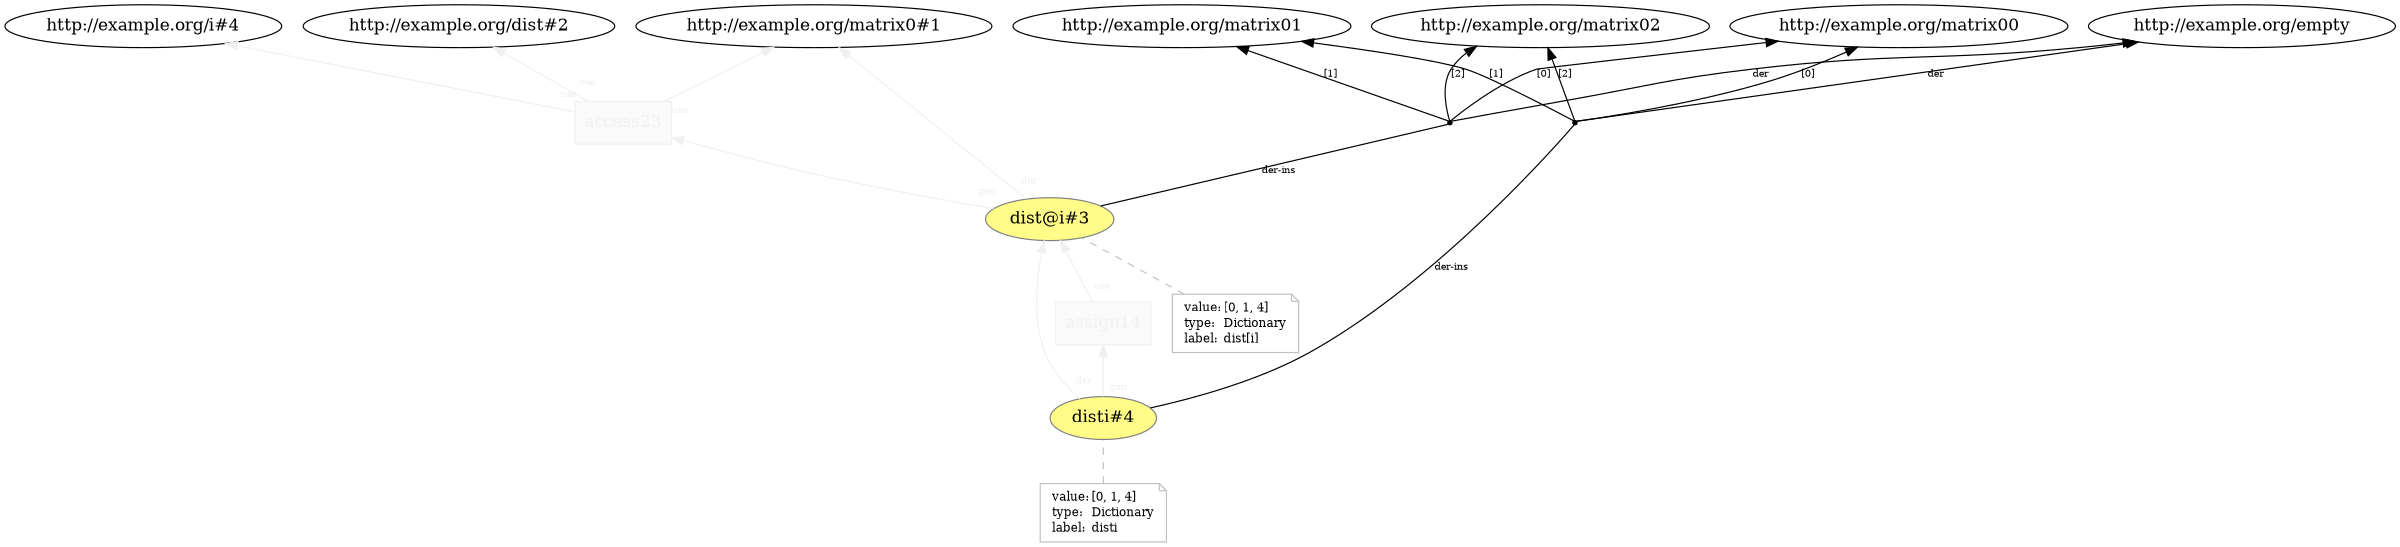 digraph "PROV" { size="16,12"; rankdir="BT";
"http://example.org/dist@i#3" [fillcolor="#FFFC87",color="#808080",style="filled",label="dist@i#3",URL="http://example.org/dist@i#3"]
"-attrs0" [color="gray",shape="note",fontsize="10",fontcolor="black",label=<<TABLE cellpadding="0" border="0">
	<TR>
	    <TD align="left">value:</TD>
	    <TD align="left">[0, 1, 4]</TD>
	</TR>
	<TR>
	    <TD align="left">type:</TD>
	    <TD align="left">Dictionary</TD>
	</TR>
	<TR>
	    <TD align="left">label:</TD>
	    <TD align="left">dist[i]</TD>
	</TR>
</TABLE>>]
"-attrs0" -> "http://example.org/dist@i#3" [color="gray",style="dashed",arrowhead="none"]
"bn0" [shape="point",label=""]
"http://example.org/dist@i#3" -> "bn0" [fontsize="8",distance="1.5",angle="60.0",rotation="20",label="der-ins",arrowhead="none"]
"bn0" -> "http://example.org/empty" [fontsize="8",distance="1.5",angle="60.0",rotation="20",label="der"]
"bn0" -> "http://example.org/matrix00" [fontsize="8",distance="1.5",angle="60.0",rotation="20",label="[0]"]
"bn0" -> "http://example.org/matrix01" [fontsize="8",distance="1.5",angle="60.0",rotation="20",label="[1]"]
"bn0" -> "http://example.org/matrix02" [fontsize="8",distance="1.5",angle="60.0",rotation="20",label="[2]"]
"http://example.org/access23" [fillcolor="#FAFAFA",color="#F0F0F0",shape="polygon",sides="4",style="filled",fontcolor="#F0F0F0",label="access23",URL="http://example.org/access23"]
"http://example.org/dist@i#3" -> "http://example.org/matrix0#1" [labelfontsize="8",labeldistance="1.5",labelangle="60.0",rotation="20",taillabel="der",fontcolor="#F0F0F0",color="#F0F0F0"]
"http://example.org/access23" -> "http://example.org/dist#2" [labelfontsize="8",labeldistance="1.5",labelangle="60.0",rotation="20",taillabel="use",fontcolor="#F0F0F0",color="#F0F0F0"]
"http://example.org/access23" -> "http://example.org/i#4" [labelfontsize="8",labeldistance="1.5",labelangle="60.0",rotation="20",taillabel="use",fontcolor="#F0F0F0",color="#F0F0F0"]
"http://example.org/disti#4" [fillcolor="#FFFC87",color="#808080",style="filled",label="disti#4",URL="http://example.org/disti#4"]
"-attrs1" [color="gray",shape="note",fontsize="10",fontcolor="black",label=<<TABLE cellpadding="0" border="0">
	<TR>
	    <TD align="left">value:</TD>
	    <TD align="left">[0, 1, 4]</TD>
	</TR>
	<TR>
	    <TD align="left">type:</TD>
	    <TD align="left">Dictionary</TD>
	</TR>
	<TR>
	    <TD align="left">label:</TD>
	    <TD align="left">disti</TD>
	</TR>
</TABLE>>]
"-attrs1" -> "http://example.org/disti#4" [color="gray",style="dashed",arrowhead="none"]
"bn1" [shape="point",label=""]
"http://example.org/disti#4" -> "bn1" [fontsize="8",distance="1.5",angle="60.0",rotation="20",label="der-ins",arrowhead="none"]
"bn1" -> "http://example.org/empty" [fontsize="8",distance="1.5",angle="60.0",rotation="20",label="der"]
"bn1" -> "http://example.org/matrix00" [fontsize="8",distance="1.5",angle="60.0",rotation="20",label="[0]"]
"bn1" -> "http://example.org/matrix01" [fontsize="8",distance="1.5",angle="60.0",rotation="20",label="[1]"]
"bn1" -> "http://example.org/matrix02" [fontsize="8",distance="1.5",angle="60.0",rotation="20",label="[2]"]
"http://example.org/assign14" [fillcolor="#FAFAFA",color="#F0F0F0",shape="polygon",sides="4",style="filled",fontcolor="#F0F0F0",label="assign14",URL="http://example.org/assign14"]
"http://example.org/disti#4" -> "http://example.org/dist@i#3" [labelfontsize="8",labeldistance="1.5",labelangle="60.0",rotation="20",taillabel="der",fontcolor="#F0F0F0",color="#F0F0F0"]
"http://example.org/assign14" -> "http://example.org/dist@i#3" [labelfontsize="8",labeldistance="1.5",labelangle="60.0",rotation="20",taillabel="use",fontcolor="#F0F0F0",color="#F0F0F0"]
"http://example.org/access23" -> "http://example.org/matrix0#1" [labelfontsize="8",labeldistance="1.5",labelangle="60.0",rotation="20",taillabel="use",fontcolor="#F0F0F0",color="#F0F0F0"]
"http://example.org/dist@i#3" -> "http://example.org/access23" [labelfontsize="8",labeldistance="1.5",labelangle="60.0",rotation="20",taillabel="gen",fontcolor="#F0F0F0",color="#F0F0F0"]
"http://example.org/disti#4" -> "http://example.org/assign14" [labelfontsize="8",labeldistance="1.5",labelangle="60.0",rotation="20",taillabel="gen",fontcolor="#F0F0F0",color="#F0F0F0"]
}